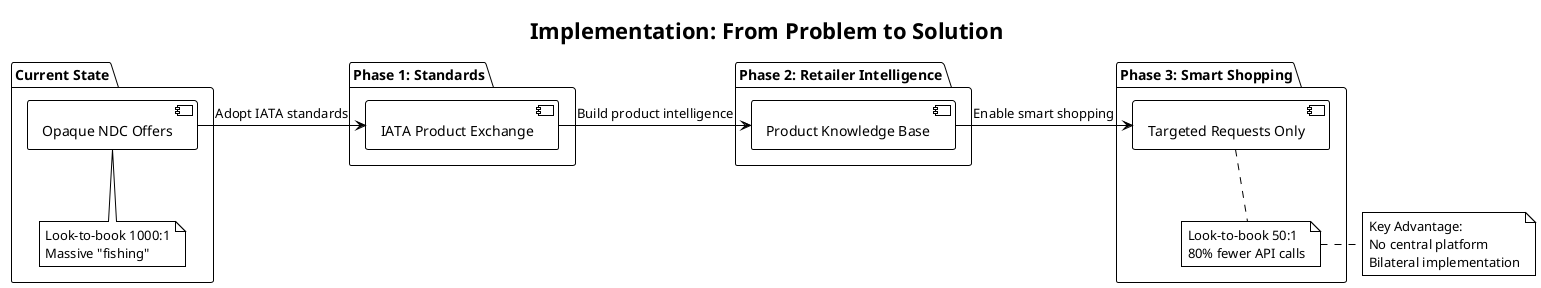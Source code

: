 
@startuml distributed_implementation
!theme plain
title Implementation: From Problem to Solution

package "Current State" {
  [Opaque NDC Offers] as Current
  note bottom : Look-to-book 1000:1\nMassive "fishing"
}

package "Phase 1: Standards" {
  [IATA Product Exchange] as P1
}

package "Phase 2: Retailer Intelligence" {
  [Product Knowledge Base] as P2
}

package "Phase 3: Smart Shopping" {
  [Targeted Requests Only] as P3
  note bottom : Look-to-book 50:1\n80% fewer API calls
}

Current -> P1 : Adopt IATA standards
P1 -> P2 : Build product intelligence
P2 -> P3 : Enable smart shopping

note right : Key Advantage:\nNo central platform\nBilateral implementation
@enduml